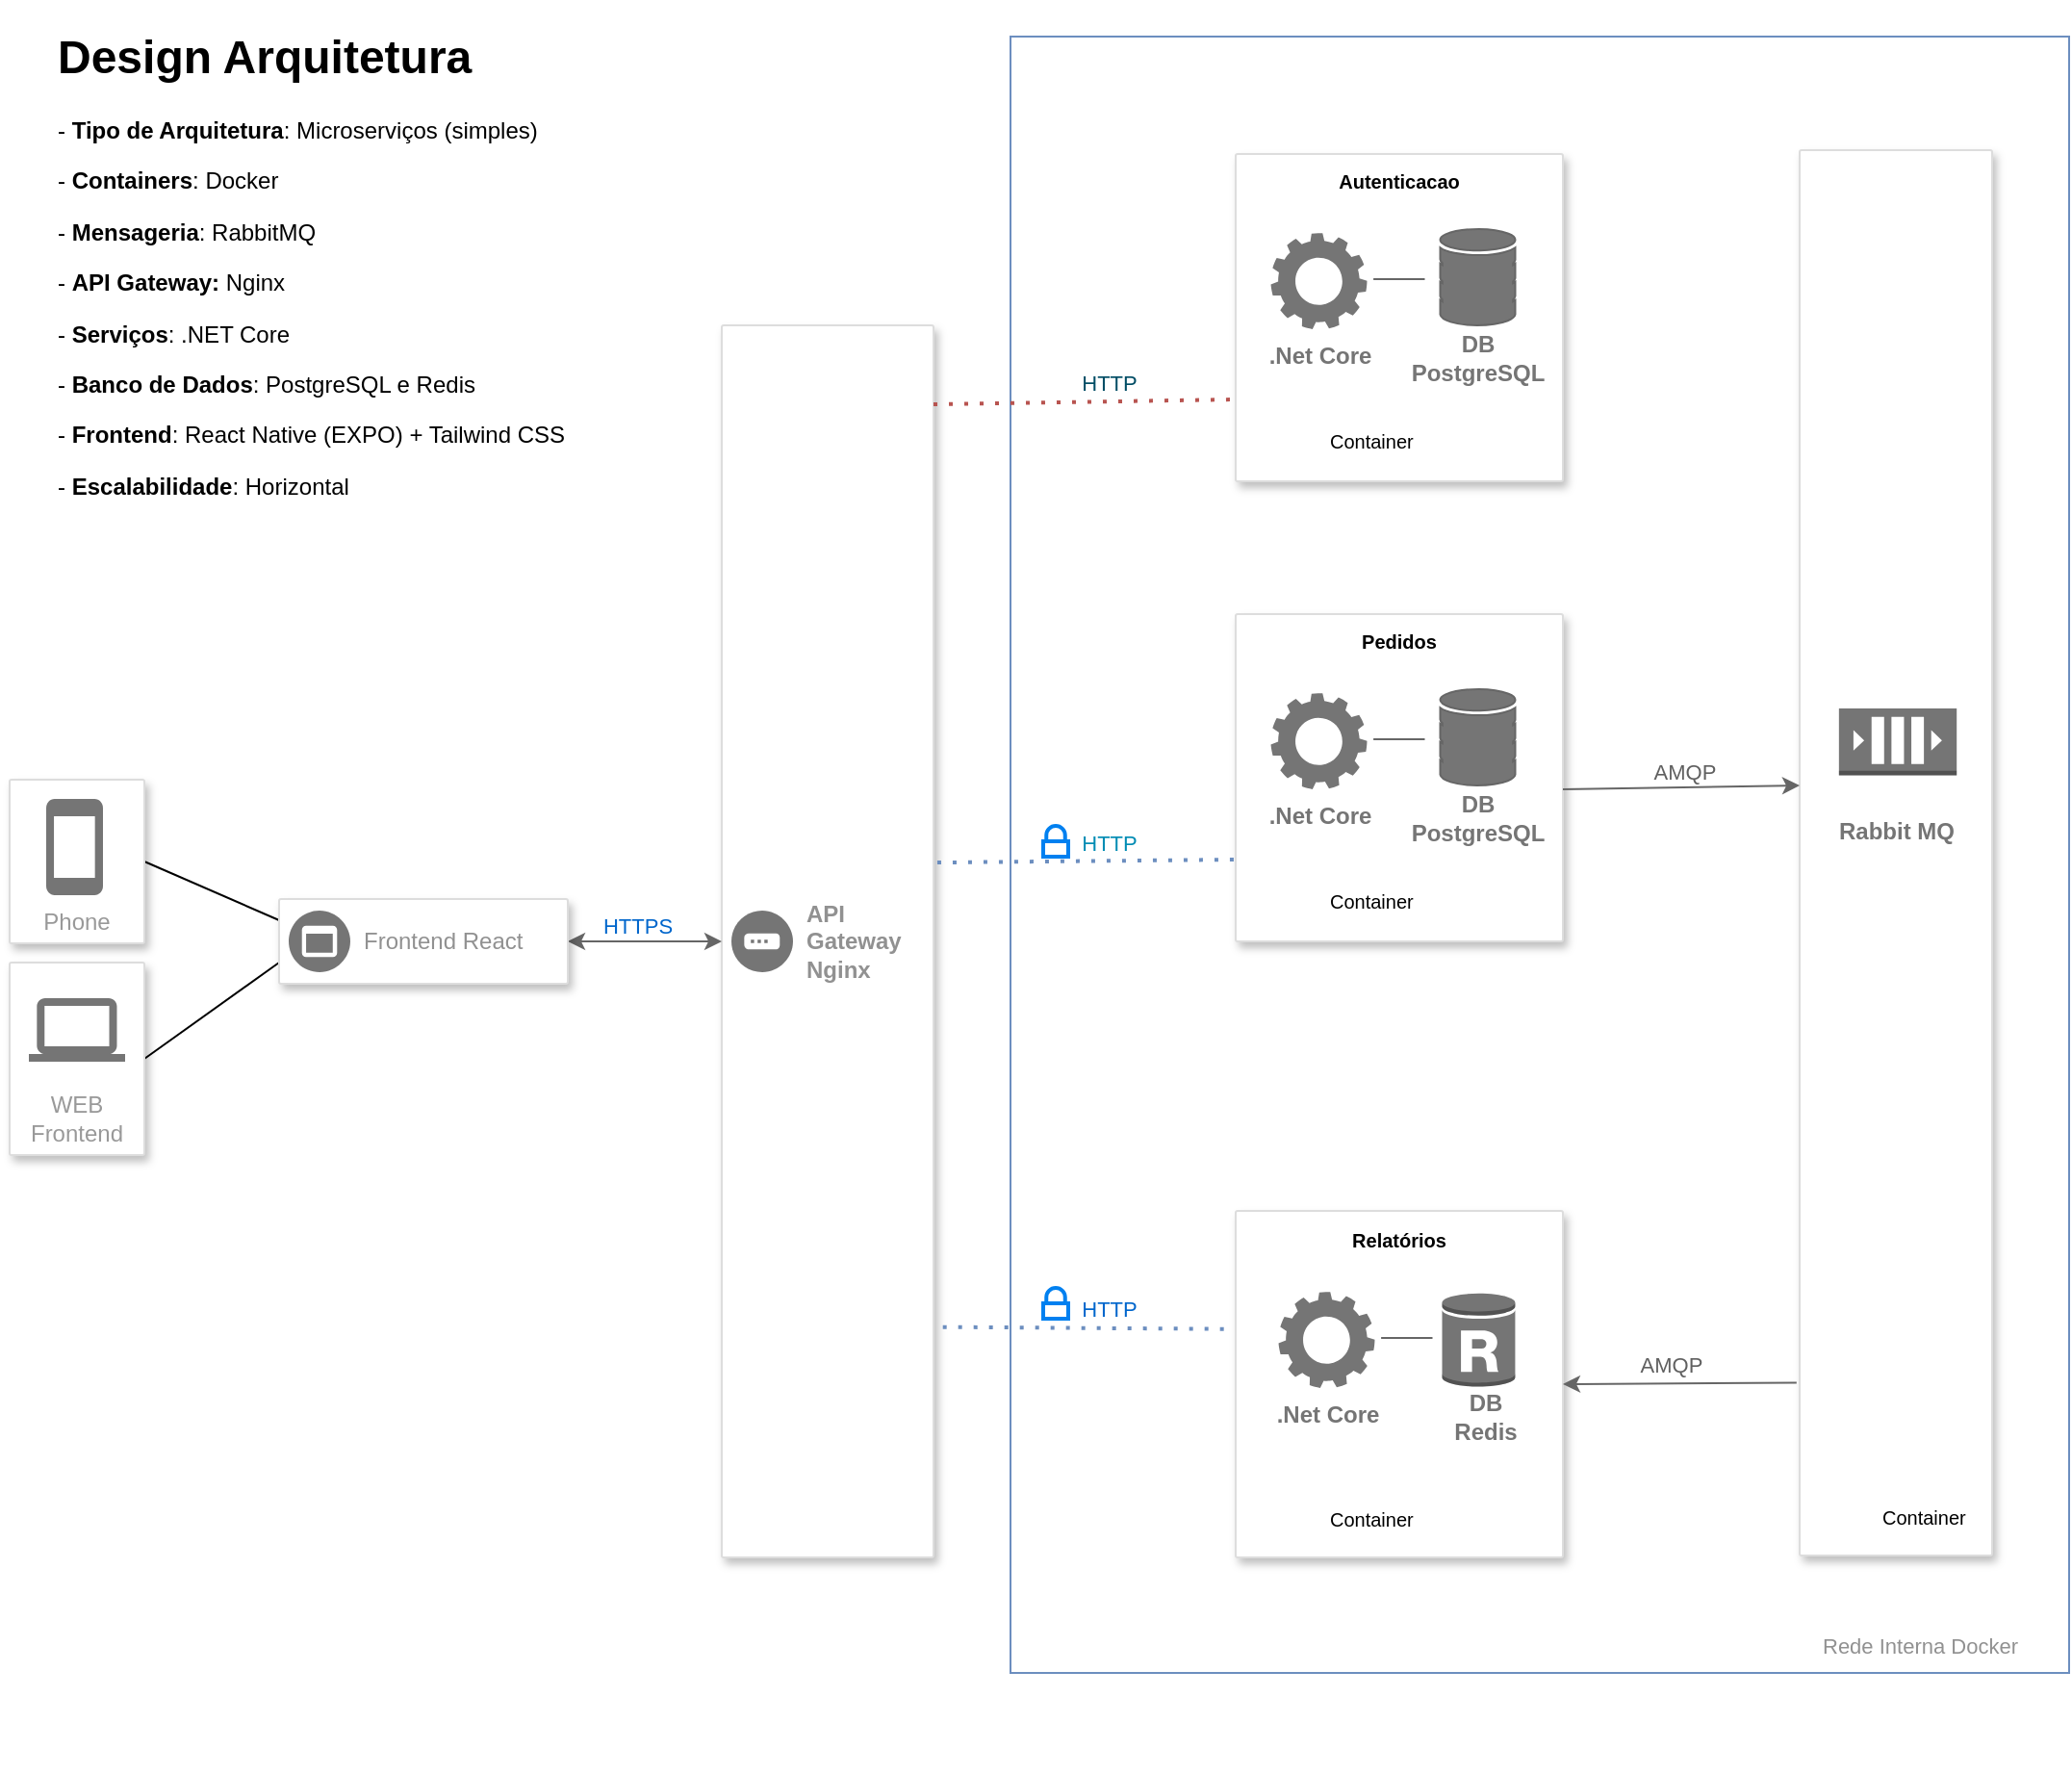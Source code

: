 <mxfile version="23.0.2" type="device">
  <diagram name="Página-1" id="nTBrqxnpB3Xi8DOPw0RJ">
    <mxGraphModel dx="3267" dy="2085" grid="1" gridSize="10" guides="1" tooltips="1" connect="1" arrows="1" fold="1" page="1" pageScale="1" pageWidth="827" pageHeight="1169" math="0" shadow="0">
      <root>
        <mxCell id="0" />
        <mxCell id="1" parent="0" />
        <mxCell id="TjHL__S3JmsOCRUsOF36-53" value="" style="rounded=0;whiteSpace=wrap;html=1;fillColor=none;strokeColor=#6c8ebf;" parent="1" vertex="1">
          <mxGeometry x="440" y="-270" width="550" height="850" as="geometry" />
        </mxCell>
        <mxCell id="FNPUPzLHhzSrSOBz0yO9-1" value="" style="rounded=0;whiteSpace=wrap;html=1;fillColor=none;strokeColor=#6c8ebf;" parent="1" vertex="1">
          <mxGeometry x="440" y="-270" width="550" height="850" as="geometry" />
        </mxCell>
        <mxCell id="QShAf5VT7i_qyNpQsQwI-6" value="" style="strokeColor=#dddddd;shadow=1;strokeWidth=1;rounded=1;absoluteArcSize=1;arcSize=2;" parent="1" vertex="1">
          <mxGeometry x="290" y="-120" width="110" height="640" as="geometry" />
        </mxCell>
        <mxCell id="QShAf5VT7i_qyNpQsQwI-7" value="&lt;b&gt;&lt;font color=&quot;#919191&quot;&gt;API &lt;br&gt;Gateway&lt;br&gt;Nginx&lt;br&gt;&lt;/font&gt;&lt;/b&gt;" style="sketch=0;dashed=0;connectable=0;html=1;fillColor=#757575;strokeColor=none;shape=mxgraph.gcp2.gateway;part=1;labelPosition=right;verticalLabelPosition=middle;align=left;verticalAlign=middle;spacingLeft=5;fontSize=12;" parent="QShAf5VT7i_qyNpQsQwI-6" vertex="1">
          <mxGeometry y="0.5" width="32" height="32" relative="1" as="geometry">
            <mxPoint x="5" y="-16" as="offset" />
          </mxGeometry>
        </mxCell>
        <mxCell id="QShAf5VT7i_qyNpQsQwI-51" style="rounded=0;orthogonalLoop=1;jettySize=auto;html=1;exitX=1;exitY=0.5;exitDx=0;exitDy=0;entryX=0;entryY=0.25;entryDx=0;entryDy=0;endArrow=none;endFill=0;" parent="1" source="QShAf5VT7i_qyNpQsQwI-14" target="QShAf5VT7i_qyNpQsQwI-46" edge="1">
          <mxGeometry relative="1" as="geometry" />
        </mxCell>
        <mxCell id="QShAf5VT7i_qyNpQsQwI-14" value="Phone" style="strokeColor=#dddddd;shadow=1;strokeWidth=1;rounded=1;absoluteArcSize=1;arcSize=2;labelPosition=center;verticalLabelPosition=middle;align=center;verticalAlign=bottom;spacingLeft=0;fontColor=#999999;fontSize=12;whiteSpace=wrap;spacingBottom=2;html=1;" parent="1" vertex="1">
          <mxGeometry x="-80" y="116" width="70" height="85" as="geometry" />
        </mxCell>
        <mxCell id="QShAf5VT7i_qyNpQsQwI-15" value="" style="sketch=0;dashed=0;connectable=0;html=1;fillColor=#757575;strokeColor=none;shape=mxgraph.gcp2.phone;part=1;" parent="QShAf5VT7i_qyNpQsQwI-14" vertex="1">
          <mxGeometry x="0.5" width="29.5" height="50" relative="1" as="geometry">
            <mxPoint x="-16" y="10" as="offset" />
          </mxGeometry>
        </mxCell>
        <mxCell id="QShAf5VT7i_qyNpQsQwI-52" style="rounded=0;orthogonalLoop=1;jettySize=auto;html=1;exitX=1;exitY=0.5;exitDx=0;exitDy=0;endArrow=none;endFill=0;entryX=0;entryY=0.75;entryDx=0;entryDy=0;" parent="1" source="QShAf5VT7i_qyNpQsQwI-16" target="QShAf5VT7i_qyNpQsQwI-46" edge="1">
          <mxGeometry relative="1" as="geometry">
            <mxPoint x="60" y="196" as="targetPoint" />
          </mxGeometry>
        </mxCell>
        <mxCell id="QShAf5VT7i_qyNpQsQwI-16" value="WEB Frontend" style="strokeColor=#dddddd;shadow=1;strokeWidth=1;rounded=1;absoluteArcSize=1;arcSize=2;labelPosition=center;verticalLabelPosition=middle;align=center;verticalAlign=bottom;spacingLeft=0;fontColor=#999999;fontSize=12;whiteSpace=wrap;spacingBottom=2;html=1;" parent="1" vertex="1">
          <mxGeometry x="-80" y="211" width="70" height="100" as="geometry" />
        </mxCell>
        <mxCell id="QShAf5VT7i_qyNpQsQwI-17" value="" style="sketch=0;dashed=0;connectable=0;html=1;fillColor=#757575;strokeColor=none;shape=mxgraph.gcp2.laptop;part=1;" parent="QShAf5VT7i_qyNpQsQwI-16" vertex="1">
          <mxGeometry x="0.5" width="50" height="33" relative="1" as="geometry">
            <mxPoint x="-25" y="18.5" as="offset" />
          </mxGeometry>
        </mxCell>
        <mxCell id="QShAf5VT7i_qyNpQsQwI-22" value="" style="strokeColor=#dddddd;shadow=1;strokeWidth=1;rounded=1;absoluteArcSize=1;arcSize=2;" parent="1" vertex="1">
          <mxGeometry x="557" y="30" width="170" height="170" as="geometry" />
        </mxCell>
        <mxCell id="QShAf5VT7i_qyNpQsQwI-28" value="" style="group" parent="1" vertex="1" connectable="0">
          <mxGeometry x="568" y="159" width="91" height="39" as="geometry" />
        </mxCell>
        <mxCell id="QShAf5VT7i_qyNpQsQwI-26" value="" style="shape=image;html=1;verticalAlign=top;verticalLabelPosition=bottom;labelBackgroundColor=#ffffff;imageAspect=0;aspect=fixed;image=https://cdn0.iconfinder.com/data/icons/social-media-2104/24/social_media_social_media_logo_docker-128.png;fontColor=#0066CC;imageBackground=none;" parent="QShAf5VT7i_qyNpQsQwI-28" vertex="1">
          <mxGeometry y="4" width="30" height="30" as="geometry" />
        </mxCell>
        <mxCell id="QShAf5VT7i_qyNpQsQwI-27" value="&lt;font style=&quot;font-size: 10px;&quot;&gt;Container&lt;br&gt;&lt;/font&gt;" style="text;html=1;strokeColor=none;fillColor=none;align=left;verticalAlign=middle;whiteSpace=wrap;rounded=0;" parent="QShAf5VT7i_qyNpQsQwI-28" vertex="1">
          <mxGeometry x="36" width="55" height="39" as="geometry" />
        </mxCell>
        <mxCell id="QShAf5VT7i_qyNpQsQwI-29" value="&lt;font size=&quot;1&quot;&gt;&lt;b&gt;Pedidos&lt;br&gt;&lt;/b&gt;&lt;/font&gt;" style="text;html=1;strokeColor=none;fillColor=none;align=center;verticalAlign=middle;whiteSpace=wrap;rounded=0;" parent="1" vertex="1">
          <mxGeometry x="612" y="29" width="60" height="30" as="geometry" />
        </mxCell>
        <mxCell id="QShAf5VT7i_qyNpQsQwI-36" value="" style="group" parent="1" vertex="1" connectable="0">
          <mxGeometry x="850" y="79" width="100" height="440" as="geometry" />
        </mxCell>
        <mxCell id="QShAf5VT7i_qyNpQsQwI-34" value="" style="strokeColor=#dddddd;shadow=1;strokeWidth=1;rounded=1;absoluteArcSize=1;arcSize=2;align=right;" parent="QShAf5VT7i_qyNpQsQwI-36" vertex="1">
          <mxGeometry y="-290" width="100" height="730" as="geometry" />
        </mxCell>
        <mxCell id="QShAf5VT7i_qyNpQsQwI-33" value="" style="outlineConnect=0;dashed=0;verticalLabelPosition=bottom;verticalAlign=top;align=center;html=1;shape=mxgraph.aws3.queue;fillColor=#757575;fontColor=#333333;strokeColor=#666666;" parent="QShAf5VT7i_qyNpQsQwI-36" vertex="1">
          <mxGeometry x="20.42" width="61.18" height="34.8" as="geometry" />
        </mxCell>
        <mxCell id="QShAf5VT7i_qyNpQsQwI-35" value="&lt;b&gt;&lt;font color=&quot;#757575&quot;&gt;Rabbit MQ&lt;/font&gt;&lt;/b&gt;" style="text;html=1;strokeColor=none;fillColor=none;align=center;verticalAlign=middle;whiteSpace=wrap;rounded=0;" parent="QShAf5VT7i_qyNpQsQwI-36" vertex="1">
          <mxGeometry x="16.91" y="43.8" width="67.19" height="40.85" as="geometry" />
        </mxCell>
        <mxCell id="TjHL__S3JmsOCRUsOF36-5" value="" style="group" parent="QShAf5VT7i_qyNpQsQwI-36" vertex="1" connectable="0">
          <mxGeometry x="5" y="400" width="91" height="39" as="geometry" />
        </mxCell>
        <mxCell id="TjHL__S3JmsOCRUsOF36-6" value="" style="shape=image;html=1;verticalAlign=top;verticalLabelPosition=bottom;labelBackgroundColor=#ffffff;imageAspect=0;aspect=fixed;image=https://cdn0.iconfinder.com/data/icons/social-media-2104/24/social_media_social_media_logo_docker-128.png;fontColor=#0066CC;imageBackground=none;" parent="TjHL__S3JmsOCRUsOF36-5" vertex="1">
          <mxGeometry y="4" width="30" height="30" as="geometry" />
        </mxCell>
        <mxCell id="TjHL__S3JmsOCRUsOF36-7" value="&lt;font style=&quot;font-size: 10px;&quot;&gt;Container&lt;br&gt;&lt;/font&gt;" style="text;html=1;strokeColor=none;fillColor=none;align=left;verticalAlign=middle;whiteSpace=wrap;rounded=0;" parent="TjHL__S3JmsOCRUsOF36-5" vertex="1">
          <mxGeometry x="36" width="55" height="39" as="geometry" />
        </mxCell>
        <mxCell id="QShAf5VT7i_qyNpQsQwI-38" value="" style="strokeColor=#dddddd;shadow=1;strokeWidth=1;rounded=1;absoluteArcSize=1;arcSize=2;" parent="1" vertex="1">
          <mxGeometry x="557" y="340" width="170" height="180" as="geometry" />
        </mxCell>
        <mxCell id="QShAf5VT7i_qyNpQsQwI-39" value="" style="group" parent="1" vertex="1" connectable="0">
          <mxGeometry x="568" y="480" width="91" height="39" as="geometry" />
        </mxCell>
        <mxCell id="QShAf5VT7i_qyNpQsQwI-40" value="" style="shape=image;html=1;verticalAlign=top;verticalLabelPosition=bottom;labelBackgroundColor=#ffffff;imageAspect=0;aspect=fixed;image=https://cdn0.iconfinder.com/data/icons/social-media-2104/24/social_media_social_media_logo_docker-128.png;fontColor=#0066CC;imageBackground=none;" parent="QShAf5VT7i_qyNpQsQwI-39" vertex="1">
          <mxGeometry y="4" width="30" height="30" as="geometry" />
        </mxCell>
        <mxCell id="QShAf5VT7i_qyNpQsQwI-41" value="&lt;font style=&quot;font-size: 10px;&quot;&gt;Container&lt;br&gt;&lt;/font&gt;" style="text;html=1;strokeColor=none;fillColor=none;align=left;verticalAlign=middle;whiteSpace=wrap;rounded=0;" parent="QShAf5VT7i_qyNpQsQwI-39" vertex="1">
          <mxGeometry x="36" width="55" height="39" as="geometry" />
        </mxCell>
        <mxCell id="QShAf5VT7i_qyNpQsQwI-42" value="&lt;font size=&quot;1&quot;&gt;&lt;b&gt;Relatórios&lt;br&gt;&lt;/b&gt;&lt;/font&gt;" style="text;html=1;strokeColor=none;fillColor=none;align=center;verticalAlign=middle;whiteSpace=wrap;rounded=0;" parent="1" vertex="1">
          <mxGeometry x="612" y="340" width="60" height="30" as="geometry" />
        </mxCell>
        <mxCell id="QShAf5VT7i_qyNpQsQwI-44" value="" style="endArrow=none;dashed=1;html=1;dashPattern=1 3;strokeWidth=2;rounded=0;exitX=1.018;exitY=0.436;exitDx=0;exitDy=0;entryX=0;entryY=0.75;entryDx=0;entryDy=0;exitPerimeter=0;fillColor=#dae8fc;strokeColor=#6c8ebf;" parent="1" source="QShAf5VT7i_qyNpQsQwI-6" target="QShAf5VT7i_qyNpQsQwI-22" edge="1">
          <mxGeometry width="50" height="50" relative="1" as="geometry">
            <mxPoint x="266" y="60" as="sourcePoint" />
            <mxPoint x="316" y="10" as="targetPoint" />
          </mxGeometry>
        </mxCell>
        <mxCell id="TjHL__S3JmsOCRUsOF36-41" value="&lt;font color=&quot;#008cb4&quot;&gt;HTTP&lt;/font&gt;" style="edgeLabel;html=1;align=center;verticalAlign=middle;resizable=0;points=[];" parent="QShAf5VT7i_qyNpQsQwI-44" vertex="1" connectable="0">
          <mxGeometry x="0.216" y="-4" relative="1" as="geometry">
            <mxPoint x="-6" y="-13" as="offset" />
          </mxGeometry>
        </mxCell>
        <mxCell id="QShAf5VT7i_qyNpQsQwI-45" value="" style="endArrow=none;dashed=1;html=1;dashPattern=1 3;strokeWidth=2;rounded=0;exitX=1.044;exitY=0.813;exitDx=0;exitDy=0;entryX=-0.008;entryY=0.341;entryDx=0;entryDy=0;entryPerimeter=0;exitPerimeter=0;fillColor=#dae8fc;strokeColor=#6c8ebf;" parent="1" source="QShAf5VT7i_qyNpQsQwI-6" target="QShAf5VT7i_qyNpQsQwI-38" edge="1">
          <mxGeometry width="50" height="50" relative="1" as="geometry">
            <mxPoint x="490" y="215" as="sourcePoint" />
            <mxPoint x="596" y="155" as="targetPoint" />
          </mxGeometry>
        </mxCell>
        <mxCell id="QShAf5VT7i_qyNpQsQwI-48" style="edgeStyle=orthogonalEdgeStyle;rounded=0;orthogonalLoop=1;jettySize=auto;html=1;exitX=1;exitY=0.5;exitDx=0;exitDy=0;entryX=0;entryY=0.5;entryDx=0;entryDy=0;startArrow=classic;startFill=1;fillColor=#f5f5f5;strokeColor=#666666;" parent="1" source="QShAf5VT7i_qyNpQsQwI-46" target="QShAf5VT7i_qyNpQsQwI-6" edge="1">
          <mxGeometry relative="1" as="geometry" />
        </mxCell>
        <mxCell id="TjHL__S3JmsOCRUsOF36-44" value="HTTPS" style="edgeLabel;html=1;align=center;verticalAlign=middle;resizable=0;points=[];fontColor=#0066CC;" parent="QShAf5VT7i_qyNpQsQwI-48" vertex="1" connectable="0">
          <mxGeometry x="-0.307" y="1" relative="1" as="geometry">
            <mxPoint x="8" y="-7" as="offset" />
          </mxGeometry>
        </mxCell>
        <mxCell id="QShAf5VT7i_qyNpQsQwI-46" value="" style="strokeColor=#dddddd;shadow=1;strokeWidth=1;rounded=1;absoluteArcSize=1;arcSize=2;" parent="1" vertex="1">
          <mxGeometry x="60" y="178" width="150" height="44" as="geometry" />
        </mxCell>
        <mxCell id="QShAf5VT7i_qyNpQsQwI-47" value="&lt;font color=&quot;#919191&quot;&gt;Frontend&amp;nbsp;React&lt;/font&gt;" style="sketch=0;dashed=0;connectable=0;html=1;fillColor=#757575;strokeColor=none;shape=mxgraph.gcp2.frontend_platform_services;part=1;labelPosition=right;verticalLabelPosition=middle;align=left;verticalAlign=middle;spacingLeft=5;fontSize=12;" parent="QShAf5VT7i_qyNpQsQwI-46" vertex="1">
          <mxGeometry y="0.5" width="32" height="32" relative="1" as="geometry">
            <mxPoint x="5" y="-16" as="offset" />
          </mxGeometry>
        </mxCell>
        <mxCell id="QShAf5VT7i_qyNpQsQwI-53" value="" style="sketch=0;html=1;aspect=fixed;strokeColor=#666666;shadow=0;fillColor=#757575;verticalAlign=top;labelPosition=center;verticalLabelPosition=bottom;shape=mxgraph.gcp2.database_2;fontColor=#333333;" parent="1" vertex="1">
          <mxGeometry x="663.25" y="69" width="39" height="50" as="geometry" />
        </mxCell>
        <mxCell id="QShAf5VT7i_qyNpQsQwI-55" style="rounded=0;orthogonalLoop=1;jettySize=auto;html=1;endArrow=none;endFill=0;exitX=1.066;exitY=0.481;exitDx=0;exitDy=0;exitPerimeter=0;fillColor=#f5f5f5;strokeColor=#666666;" parent="1" source="QShAf5VT7i_qyNpQsQwI-54" edge="1">
          <mxGeometry relative="1" as="geometry">
            <mxPoint x="625.25" y="99" as="sourcePoint" />
            <mxPoint x="655.25" y="95" as="targetPoint" />
          </mxGeometry>
        </mxCell>
        <mxCell id="QShAf5VT7i_qyNpQsQwI-54" value="" style="sketch=0;html=1;aspect=fixed;strokeColor=none;shadow=0;fillColor=#757575;verticalAlign=top;labelPosition=center;verticalLabelPosition=bottom;shape=mxgraph.gcp2.gear" parent="1" vertex="1">
          <mxGeometry x="575.25" y="71" width="50" height="50" as="geometry" />
        </mxCell>
        <mxCell id="QShAf5VT7i_qyNpQsQwI-56" value="&lt;span&gt;.Net Core&lt;/span&gt;" style="text;html=1;strokeColor=none;fillColor=none;align=center;verticalAlign=middle;whiteSpace=wrap;rounded=0;fontStyle=1;fontColor=#757575;" parent="1" vertex="1">
          <mxGeometry x="571.25" y="120" width="60" height="30" as="geometry" />
        </mxCell>
        <mxCell id="QShAf5VT7i_qyNpQsQwI-57" value="&lt;span&gt;DB PostgreSQL&lt;/span&gt;" style="text;html=1;strokeColor=none;fillColor=none;align=center;verticalAlign=middle;whiteSpace=wrap;rounded=0;fontStyle=1;fontColor=#757575;" parent="1" vertex="1">
          <mxGeometry x="652.75" y="121" width="60" height="30" as="geometry" />
        </mxCell>
        <mxCell id="QShAf5VT7i_qyNpQsQwI-60" style="rounded=0;orthogonalLoop=1;jettySize=auto;html=1;endArrow=none;endFill=0;exitX=1.066;exitY=0.481;exitDx=0;exitDy=0;exitPerimeter=0;fillColor=#f5f5f5;strokeColor=#666666;" parent="1" source="QShAf5VT7i_qyNpQsQwI-61" edge="1">
          <mxGeometry relative="1" as="geometry">
            <mxPoint x="629.25" y="410" as="sourcePoint" />
            <mxPoint x="659.25" y="406" as="targetPoint" />
          </mxGeometry>
        </mxCell>
        <mxCell id="QShAf5VT7i_qyNpQsQwI-61" value="" style="sketch=0;html=1;aspect=fixed;strokeColor=none;shadow=0;fillColor=#757575;verticalAlign=top;labelPosition=center;verticalLabelPosition=bottom;shape=mxgraph.gcp2.gear" parent="1" vertex="1">
          <mxGeometry x="579.25" y="382" width="50" height="50" as="geometry" />
        </mxCell>
        <mxCell id="QShAf5VT7i_qyNpQsQwI-62" value="&lt;span&gt;.Net Core&lt;/span&gt;" style="text;html=1;strokeColor=none;fillColor=none;align=center;verticalAlign=middle;whiteSpace=wrap;rounded=0;fontStyle=1;fontColor=#757575;" parent="1" vertex="1">
          <mxGeometry x="575.25" y="431" width="60" height="30" as="geometry" />
        </mxCell>
        <mxCell id="QShAf5VT7i_qyNpQsQwI-63" value="DB &lt;br&gt;Redis" style="text;html=1;strokeColor=none;fillColor=none;align=center;verticalAlign=middle;whiteSpace=wrap;rounded=0;fontStyle=1;fontColor=#757575;" parent="1" vertex="1">
          <mxGeometry x="656.75" y="432" width="60" height="30" as="geometry" />
        </mxCell>
        <mxCell id="QShAf5VT7i_qyNpQsQwI-64" value="AMQP" style="endArrow=classic;startArrow=none;html=1;rounded=0;exitX=1;exitY=0.5;exitDx=0;exitDy=0;fontColor=#606060;fillColor=#f5f5f5;strokeColor=#666666;startFill=0;" parent="1" edge="1">
          <mxGeometry x="0.027" y="8" width="50" height="50" relative="1" as="geometry">
            <mxPoint x="727" y="121" as="sourcePoint" />
            <mxPoint x="850" y="119" as="targetPoint" />
            <mxPoint as="offset" />
          </mxGeometry>
        </mxCell>
        <mxCell id="QShAf5VT7i_qyNpQsQwI-65" value="" style="endArrow=none;startArrow=classic;html=1;rounded=0;exitX=1;exitY=0.5;exitDx=0;exitDy=0;entryX=-0.016;entryY=0.877;entryDx=0;entryDy=0;entryPerimeter=0;fontColor=#606060;fillColor=#f5f5f5;strokeColor=#666666;endFill=0;" parent="1" source="QShAf5VT7i_qyNpQsQwI-38" target="QShAf5VT7i_qyNpQsQwI-34" edge="1">
          <mxGeometry width="50" height="50" relative="1" as="geometry">
            <mxPoint x="550" y="220" as="sourcePoint" />
            <mxPoint x="600" y="170" as="targetPoint" />
          </mxGeometry>
        </mxCell>
        <mxCell id="TjHL__S3JmsOCRUsOF36-45" value="&lt;font color=&quot;#606060&quot;&gt;AMQP&lt;/font&gt;" style="edgeLabel;html=1;align=center;verticalAlign=middle;resizable=0;points=[];" parent="QShAf5VT7i_qyNpQsQwI-65" vertex="1" connectable="0">
          <mxGeometry x="-0.094" y="-1" relative="1" as="geometry">
            <mxPoint x="1" y="-11" as="offset" />
          </mxGeometry>
        </mxCell>
        <mxCell id="QShAf5VT7i_qyNpQsQwI-66" value="&lt;h1&gt;Design Arquitetura&lt;/h1&gt;&lt;p&gt;- &lt;b&gt;Tipo de Arquitetura&lt;/b&gt;: Microserviços (simples)&lt;/p&gt;&lt;p&gt;- &lt;b&gt;Containers&lt;/b&gt;: Docker&lt;/p&gt;&lt;p&gt;- &lt;b&gt;Mensageria&lt;/b&gt;: RabbitMQ&lt;/p&gt;&lt;p&gt;- &lt;b&gt;API Gateway: &lt;/b&gt;Nginx&lt;/p&gt;&lt;p&gt;- &lt;b&gt;Serviços&lt;/b&gt;: .NET Core&lt;/p&gt;&lt;p&gt;- &lt;b&gt;Banco de Dados&lt;/b&gt;: PostgreSQL e Redis&lt;/p&gt;&lt;p&gt;- &lt;b&gt;Frontend&lt;/b&gt;: React Native (EXPO) + Tailwind CSS&lt;br&gt;&lt;/p&gt;&lt;p&gt;- &lt;b&gt;Escalabilidade&lt;/b&gt;: Horizontal&lt;/p&gt;&lt;p&gt;&lt;br&gt;&lt;/p&gt;&lt;div&gt;&lt;br&gt;&lt;/div&gt;" style="text;html=1;strokeColor=none;fillColor=none;spacing=5;spacingTop=-20;whiteSpace=wrap;overflow=hidden;rounded=0;" parent="1" vertex="1">
          <mxGeometry x="-60" y="-279" width="303.75" height="279" as="geometry" />
        </mxCell>
        <mxCell id="FNPUPzLHhzSrSOBz0yO9-4" value="" style="group;fontStyle=1" parent="1" vertex="1" connectable="0">
          <mxGeometry x="820" y="546" width="160" height="39" as="geometry" />
        </mxCell>
        <mxCell id="FNPUPzLHhzSrSOBz0yO9-5" value="" style="shape=image;html=1;verticalAlign=top;verticalLabelPosition=bottom;labelBackgroundColor=#ffffff;imageAspect=0;aspect=fixed;image=https://cdn0.iconfinder.com/data/icons/social-media-2104/24/social_media_social_media_logo_docker-128.png;fontColor=#0066CC;imageBackground=none;" parent="FNPUPzLHhzSrSOBz0yO9-4" vertex="1">
          <mxGeometry y="4" width="30" height="30" as="geometry" />
        </mxCell>
        <mxCell id="FNPUPzLHhzSrSOBz0yO9-6" value="&lt;font&gt;&lt;font color=&quot;#919191&quot; style=&quot;font-size: 11px;&quot;&gt;Rede Interna Docker&lt;/font&gt;&lt;br&gt;&lt;/font&gt;" style="text;html=1;strokeColor=none;fillColor=none;align=left;verticalAlign=middle;whiteSpace=wrap;rounded=0;" parent="FNPUPzLHhzSrSOBz0yO9-4" vertex="1">
          <mxGeometry x="40" width="120" height="39" as="geometry" />
        </mxCell>
        <mxCell id="TjHL__S3JmsOCRUsOF36-2" value="" style="outlineConnect=0;dashed=0;verticalLabelPosition=bottom;verticalAlign=top;align=center;html=1;shape=mxgraph.aws3.rds_db_instance_read_replica;fillColor=#757575;fontColor=#333333;strokeColor=#757575;" parent="1" vertex="1">
          <mxGeometry x="664.25" y="382" width="38" height="50" as="geometry" />
        </mxCell>
        <mxCell id="TjHL__S3JmsOCRUsOF36-27" value="" style="strokeColor=#dddddd;shadow=1;strokeWidth=1;rounded=1;absoluteArcSize=1;arcSize=2;" parent="1" vertex="1">
          <mxGeometry x="557" y="-209" width="170" height="170" as="geometry" />
        </mxCell>
        <mxCell id="TjHL__S3JmsOCRUsOF36-28" value="" style="group" parent="1" vertex="1" connectable="0">
          <mxGeometry x="568" y="-80" width="91" height="39" as="geometry" />
        </mxCell>
        <mxCell id="TjHL__S3JmsOCRUsOF36-29" value="" style="shape=image;html=1;verticalAlign=top;verticalLabelPosition=bottom;labelBackgroundColor=#ffffff;imageAspect=0;aspect=fixed;image=https://cdn0.iconfinder.com/data/icons/social-media-2104/24/social_media_social_media_logo_docker-128.png;fontColor=#0066CC;imageBackground=none;" parent="TjHL__S3JmsOCRUsOF36-28" vertex="1">
          <mxGeometry y="4" width="30" height="30" as="geometry" />
        </mxCell>
        <mxCell id="TjHL__S3JmsOCRUsOF36-30" value="&lt;font style=&quot;font-size: 10px;&quot;&gt;Container&lt;br&gt;&lt;/font&gt;" style="text;html=1;strokeColor=none;fillColor=none;align=left;verticalAlign=middle;whiteSpace=wrap;rounded=0;" parent="TjHL__S3JmsOCRUsOF36-28" vertex="1">
          <mxGeometry x="36" width="55" height="39" as="geometry" />
        </mxCell>
        <mxCell id="TjHL__S3JmsOCRUsOF36-31" value="&lt;font size=&quot;1&quot;&gt;&lt;b&gt;Autenticacao&lt;/b&gt;&lt;/font&gt;" style="text;html=1;strokeColor=none;fillColor=none;align=center;verticalAlign=middle;whiteSpace=wrap;rounded=0;" parent="1" vertex="1">
          <mxGeometry x="612" y="-210" width="60" height="30" as="geometry" />
        </mxCell>
        <mxCell id="TjHL__S3JmsOCRUsOF36-32" value="" style="endArrow=none;dashed=1;html=1;dashPattern=1 3;strokeWidth=2;rounded=0;exitX=1;exitY=0.25;exitDx=0;exitDy=0;entryX=0;entryY=0.75;entryDx=0;entryDy=0;fillColor=#f8cecc;strokeColor=#b85450;" parent="1" target="TjHL__S3JmsOCRUsOF36-27" edge="1">
          <mxGeometry width="50" height="50" relative="1" as="geometry">
            <mxPoint x="400" y="-79" as="sourcePoint" />
            <mxPoint x="316" y="-229" as="targetPoint" />
          </mxGeometry>
        </mxCell>
        <mxCell id="TjHL__S3JmsOCRUsOF36-33" value="" style="sketch=0;html=1;aspect=fixed;strokeColor=#666666;shadow=0;fillColor=#757575;verticalAlign=top;labelPosition=center;verticalLabelPosition=bottom;shape=mxgraph.gcp2.database_2;fontColor=#333333;" parent="1" vertex="1">
          <mxGeometry x="663.25" y="-170" width="39" height="50" as="geometry" />
        </mxCell>
        <mxCell id="TjHL__S3JmsOCRUsOF36-34" style="rounded=0;orthogonalLoop=1;jettySize=auto;html=1;endArrow=none;endFill=0;exitX=1.066;exitY=0.481;exitDx=0;exitDy=0;exitPerimeter=0;fillColor=#f5f5f5;strokeColor=#666666;" parent="1" source="TjHL__S3JmsOCRUsOF36-35" edge="1">
          <mxGeometry relative="1" as="geometry">
            <mxPoint x="625.25" y="-140" as="sourcePoint" />
            <mxPoint x="655.25" y="-144" as="targetPoint" />
          </mxGeometry>
        </mxCell>
        <mxCell id="TjHL__S3JmsOCRUsOF36-35" value="" style="sketch=0;html=1;aspect=fixed;strokeColor=none;shadow=0;fillColor=#757575;verticalAlign=top;labelPosition=center;verticalLabelPosition=bottom;shape=mxgraph.gcp2.gear" parent="1" vertex="1">
          <mxGeometry x="575.25" y="-168" width="50" height="50" as="geometry" />
        </mxCell>
        <mxCell id="TjHL__S3JmsOCRUsOF36-36" value="&lt;span&gt;.Net Core&lt;/span&gt;" style="text;html=1;strokeColor=none;fillColor=none;align=center;verticalAlign=middle;whiteSpace=wrap;rounded=0;fontStyle=1;fontColor=#757575;" parent="1" vertex="1">
          <mxGeometry x="571.25" y="-119" width="60" height="30" as="geometry" />
        </mxCell>
        <mxCell id="TjHL__S3JmsOCRUsOF36-37" value="&lt;span&gt;DB PostgreSQL&lt;/span&gt;" style="text;html=1;strokeColor=none;fillColor=none;align=center;verticalAlign=middle;whiteSpace=wrap;rounded=0;fontStyle=1;fontColor=#757575;" parent="1" vertex="1">
          <mxGeometry x="652.75" y="-118" width="60" height="30" as="geometry" />
        </mxCell>
        <mxCell id="TjHL__S3JmsOCRUsOF36-42" value="&lt;font color=&quot;#004d65&quot;&gt;HTTP&lt;/font&gt;" style="edgeLabel;html=1;align=center;verticalAlign=middle;resizable=0;points=[];" parent="1" vertex="1" connectable="0">
          <mxGeometry x="480.001" y="150.003" as="geometry">
            <mxPoint x="11" y="-240" as="offset" />
          </mxGeometry>
        </mxCell>
        <mxCell id="TjHL__S3JmsOCRUsOF36-43" value="&lt;font color=&quot;#0066cc&quot;&gt;HTTP&lt;/font&gt;" style="edgeLabel;html=1;align=center;verticalAlign=middle;resizable=0;points=[];" parent="1" vertex="1" connectable="0">
          <mxGeometry x="480.001" y="631.003" as="geometry">
            <mxPoint x="11" y="-240" as="offset" />
          </mxGeometry>
        </mxCell>
        <mxCell id="TjHL__S3JmsOCRUsOF36-48" value="" style="html=1;verticalLabelPosition=bottom;align=center;labelBackgroundColor=#ffffff;verticalAlign=top;strokeWidth=2;strokeColor=#0080F0;shadow=0;dashed=0;shape=mxgraph.ios7.icons.locked;" parent="1" vertex="1">
          <mxGeometry x="457" y="140" width="13" height="16" as="geometry" />
        </mxCell>
        <mxCell id="TjHL__S3JmsOCRUsOF36-51" value="" style="html=1;verticalLabelPosition=bottom;align=center;labelBackgroundColor=#ffffff;verticalAlign=top;strokeWidth=2;strokeColor=#0080F0;shadow=0;dashed=0;shape=mxgraph.ios7.icons.locked;" parent="1" vertex="1">
          <mxGeometry x="457" y="380" width="13" height="16" as="geometry" />
        </mxCell>
      </root>
    </mxGraphModel>
  </diagram>
</mxfile>
